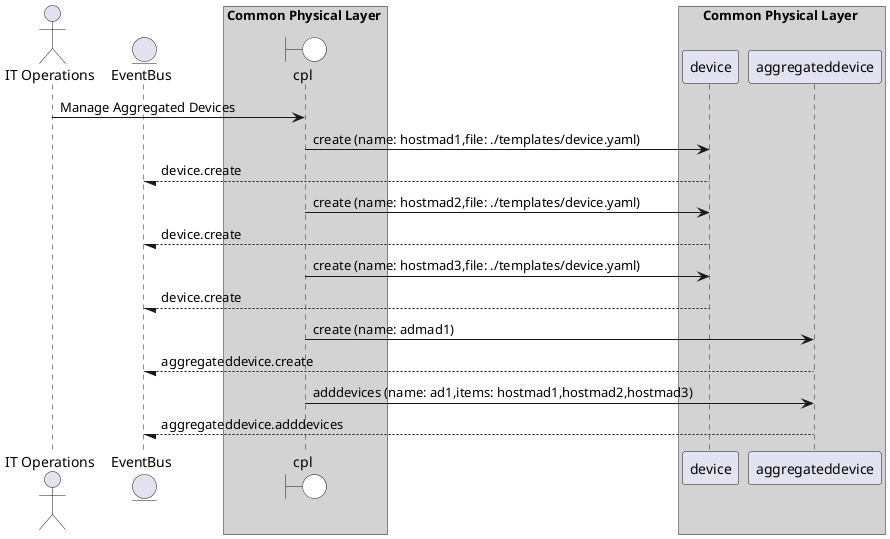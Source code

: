 @startuml

actor "IT Operations"


entity EventBus

box Common Physical Layer #lightgray
    boundary cpl #white
end box


box Common Physical Layer #lightgray
            participant device
            participant aggregateddevice
    end box


"IT Operations" -> cpl: Manage Aggregated Devices

    cpl -> "device": create (name: hostmad1,file: ./templates/device.yaml)

    "device" --/ EventBus: device.create

    cpl -> "device": create (name: hostmad2,file: ./templates/device.yaml)

    "device" --/ EventBus: device.create

    cpl -> "device": create (name: hostmad3,file: ./templates/device.yaml)

    "device" --/ EventBus: device.create

    cpl -> "aggregateddevice": create (name: admad1)

    "aggregateddevice" --/ EventBus: aggregateddevice.create

    cpl -> "aggregateddevice": adddevices (name: ad1,items: hostmad1,hostmad2,hostmad3)

    "aggregateddevice" --/ EventBus: aggregateddevice.adddevices



@enduml
